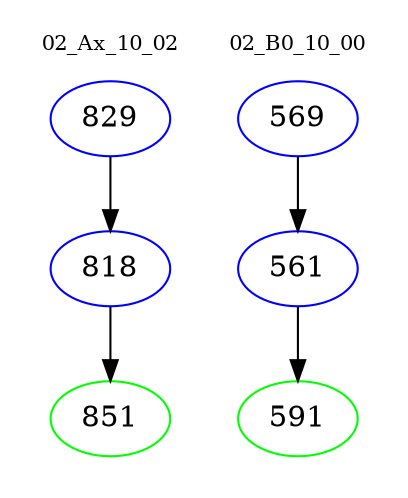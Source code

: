 digraph{
subgraph cluster_0 {
color = white
label = "02_Ax_10_02";
fontsize=10;
T0_829 [label="829", color="blue"]
T0_829 -> T0_818 [color="black"]
T0_818 [label="818", color="blue"]
T0_818 -> T0_851 [color="black"]
T0_851 [label="851", color="green"]
}
subgraph cluster_1 {
color = white
label = "02_B0_10_00";
fontsize=10;
T1_569 [label="569", color="blue"]
T1_569 -> T1_561 [color="black"]
T1_561 [label="561", color="blue"]
T1_561 -> T1_591 [color="black"]
T1_591 [label="591", color="green"]
}
}
